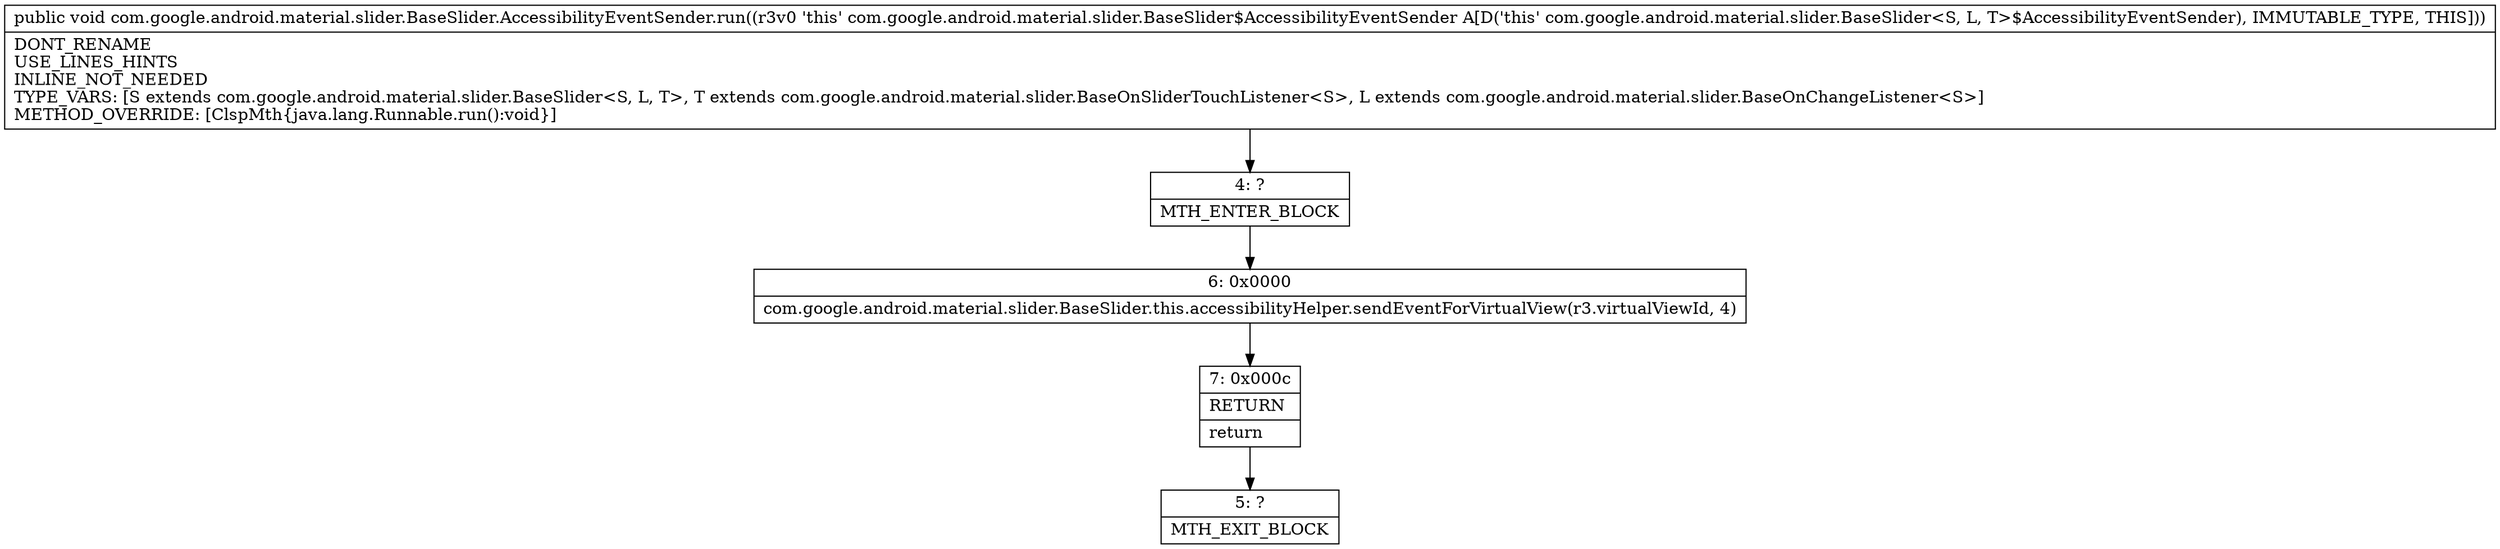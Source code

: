 digraph "CFG forcom.google.android.material.slider.BaseSlider.AccessibilityEventSender.run()V" {
Node_4 [shape=record,label="{4\:\ ?|MTH_ENTER_BLOCK\l}"];
Node_6 [shape=record,label="{6\:\ 0x0000|com.google.android.material.slider.BaseSlider.this.accessibilityHelper.sendEventForVirtualView(r3.virtualViewId, 4)\l}"];
Node_7 [shape=record,label="{7\:\ 0x000c|RETURN\l|return\l}"];
Node_5 [shape=record,label="{5\:\ ?|MTH_EXIT_BLOCK\l}"];
MethodNode[shape=record,label="{public void com.google.android.material.slider.BaseSlider.AccessibilityEventSender.run((r3v0 'this' com.google.android.material.slider.BaseSlider$AccessibilityEventSender A[D('this' com.google.android.material.slider.BaseSlider\<S, L, T\>$AccessibilityEventSender), IMMUTABLE_TYPE, THIS]))  | DONT_RENAME\lUSE_LINES_HINTS\lINLINE_NOT_NEEDED\lTYPE_VARS: [S extends com.google.android.material.slider.BaseSlider\<S, L, T\>, T extends com.google.android.material.slider.BaseOnSliderTouchListener\<S\>, L extends com.google.android.material.slider.BaseOnChangeListener\<S\>]\lMETHOD_OVERRIDE: [ClspMth\{java.lang.Runnable.run():void\}]\l}"];
MethodNode -> Node_4;Node_4 -> Node_6;
Node_6 -> Node_7;
Node_7 -> Node_5;
}

